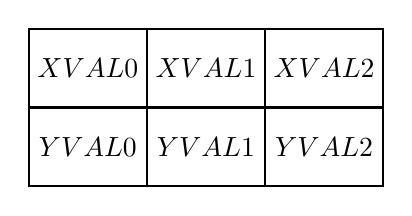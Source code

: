 \let\st\strut
\foreach \x/\xtext/\ytext in{0/XVAL0/YVAL0,1.5/XVAL1/YVAL1,3/XVAL2/YVAL2}
{\draw[thick] (\x,1) +(-0.5,-0.75) rectangle ++(1,0.25) ;
\draw[thick] (\x,0) +(-0.5,-0.75) rectangle ++(1,0.25);
\node[]  at (\x + 0.25,0.75) {$\xtext$};
\node[]  at (\x + 0.25,-0.25)   {$\ytext$};
\node[] (x_\x)  at (\x,0.75) {};
\node[] (y_\x) at (\x,-0.25) {};}BUBBLE
